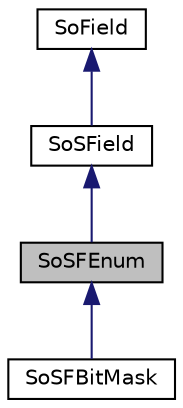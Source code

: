 digraph "SoSFEnum"
{
 // LATEX_PDF_SIZE
  edge [fontname="Helvetica",fontsize="10",labelfontname="Helvetica",labelfontsize="10"];
  node [fontname="Helvetica",fontsize="10",shape=record];
  Node1 [label="SoSFEnum",height=0.2,width=0.4,color="black", fillcolor="grey75", style="filled", fontcolor="black",tooltip="The SoSFEnum class is a container for an enum value."];
  Node2 -> Node1 [dir="back",color="midnightblue",fontsize="10",style="solid",fontname="Helvetica"];
  Node2 [label="SoSField",height=0.2,width=0.4,color="black", fillcolor="white", style="filled",URL="$classSoSField.html",tooltip="The SoSField class is the base class for fields which contains only a single value."];
  Node3 -> Node2 [dir="back",color="midnightblue",fontsize="10",style="solid",fontname="Helvetica"];
  Node3 [label="SoField",height=0.2,width=0.4,color="black", fillcolor="white", style="filled",URL="$classSoField.html",tooltip="The SoField class is the top-level abstract base class for fields."];
  Node1 -> Node4 [dir="back",color="midnightblue",fontsize="10",style="solid",fontname="Helvetica"];
  Node4 [label="SoSFBitMask",height=0.2,width=0.4,color="black", fillcolor="white", style="filled",URL="$classSoSFBitMask.html",tooltip="The SoSFBitMask class is a container for a set of bit flags."];
}
